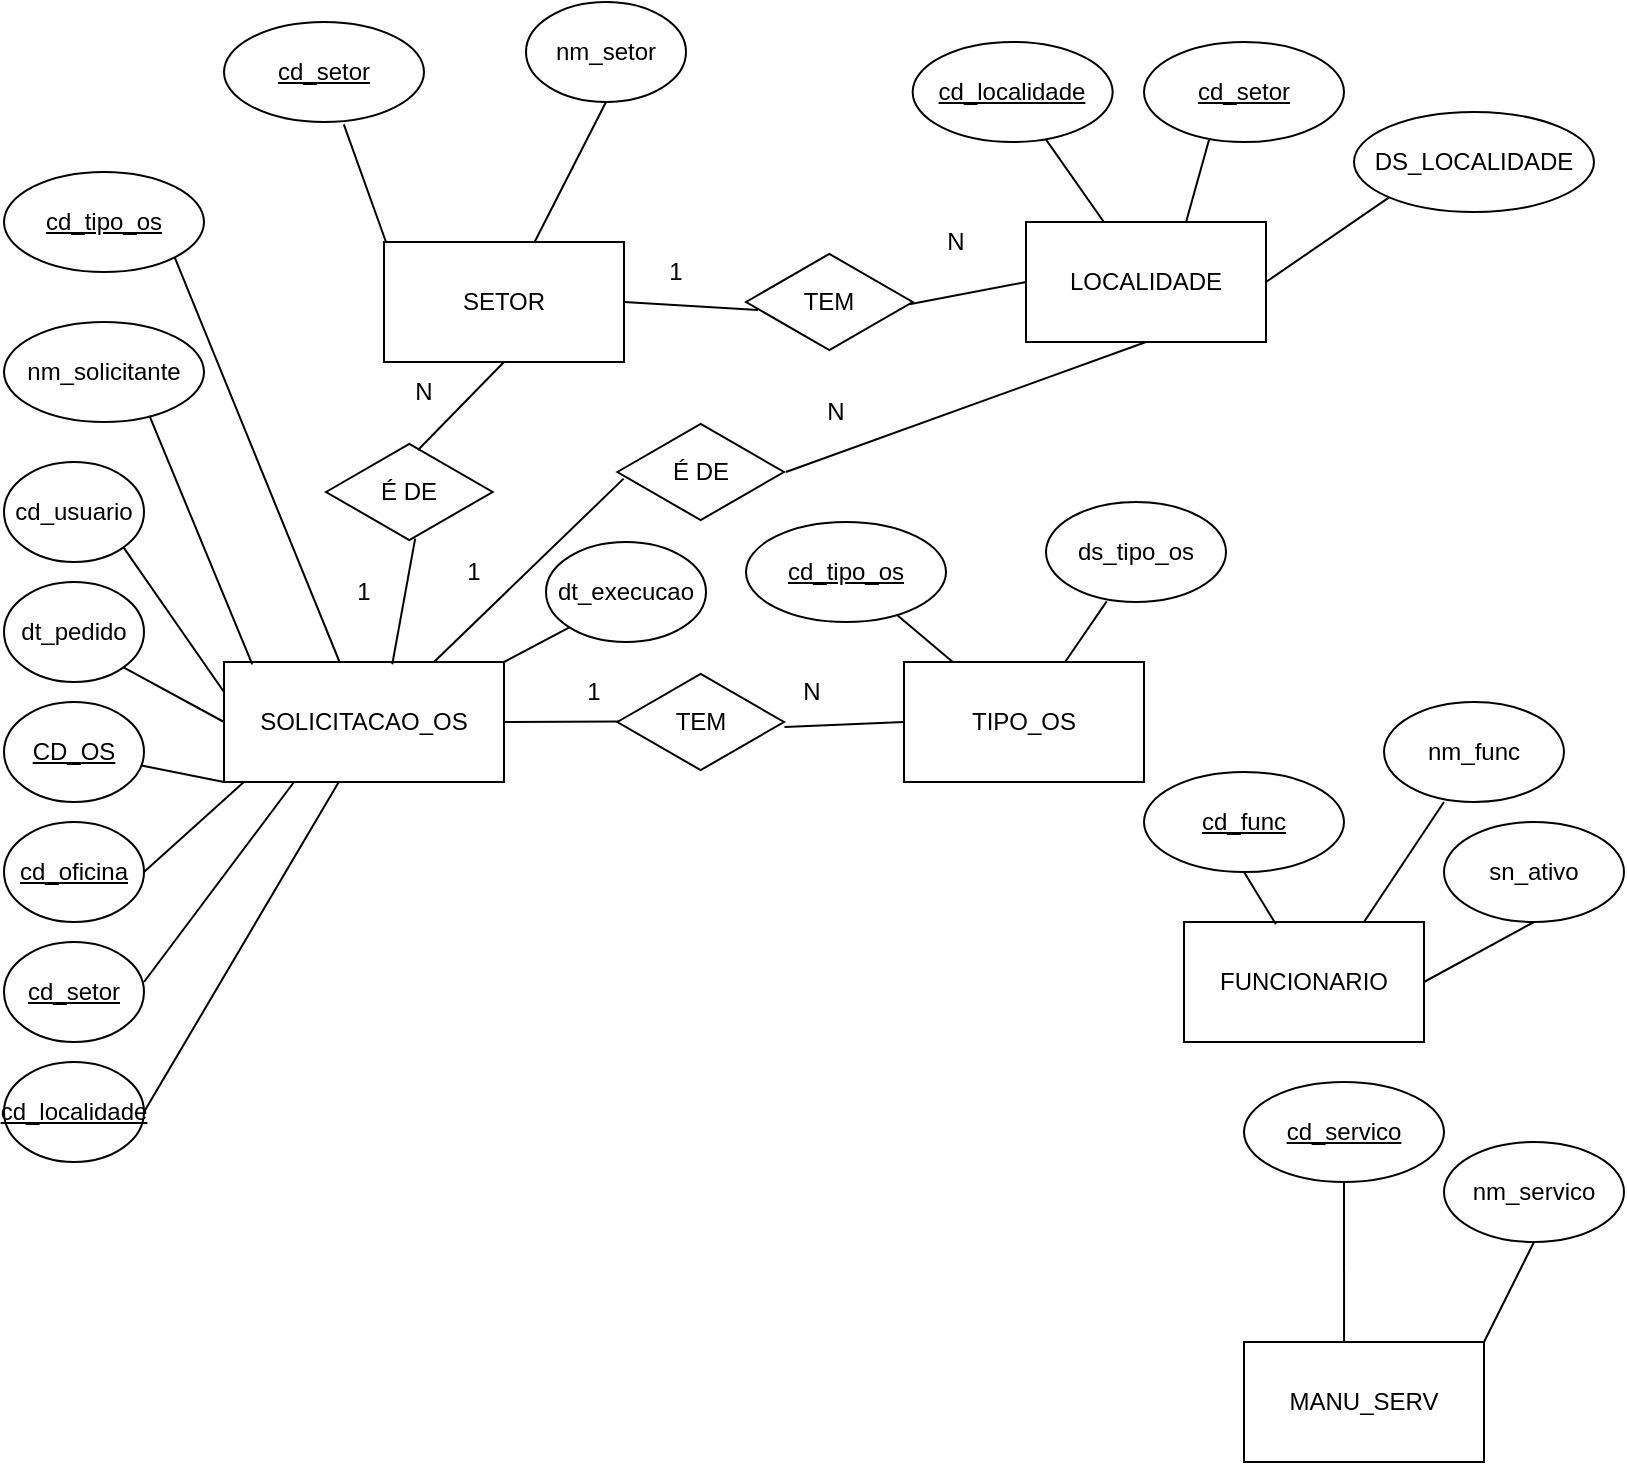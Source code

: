 <mxfile version="20.8.20" type="github">
  <diagram name="Página-1" id="6980AKdjeQCheHW8_v9r">
    <mxGraphModel dx="1134" dy="1046" grid="1" gridSize="10" guides="1" tooltips="1" connect="1" arrows="1" fold="1" page="1" pageScale="1" pageWidth="827" pageHeight="1169" math="0" shadow="0">
      <root>
        <mxCell id="0" />
        <mxCell id="1" parent="0" />
        <mxCell id="mYhpT6WNRmOxAPuIhqAg-1" value="&lt;font style=&quot;vertical-align: inherit;&quot;&gt;&lt;font style=&quot;vertical-align: inherit;&quot;&gt;SOLICITACAO_OS&lt;/font&gt;&lt;/font&gt;" style="rounded=0;whiteSpace=wrap;html=1;" vertex="1" parent="1">
          <mxGeometry x="119" y="360" width="140" height="60" as="geometry" />
        </mxCell>
        <mxCell id="mYhpT6WNRmOxAPuIhqAg-3" value="TIPO_OS" style="rounded=0;whiteSpace=wrap;html=1;" vertex="1" parent="1">
          <mxGeometry x="459" y="360" width="120" height="60" as="geometry" />
        </mxCell>
        <mxCell id="mYhpT6WNRmOxAPuIhqAg-4" value="MANU_SERV" style="rounded=0;whiteSpace=wrap;html=1;" vertex="1" parent="1">
          <mxGeometry x="629" y="700" width="120" height="60" as="geometry" />
        </mxCell>
        <mxCell id="mYhpT6WNRmOxAPuIhqAg-5" value="&lt;u&gt;CD_OS&lt;/u&gt;" style="ellipse;whiteSpace=wrap;html=1;" vertex="1" parent="1">
          <mxGeometry x="9" y="380" width="70" height="50" as="geometry" />
        </mxCell>
        <mxCell id="mYhpT6WNRmOxAPuIhqAg-6" value="" style="endArrow=none;html=1;rounded=0;exitX=0;exitY=1;exitDx=0;exitDy=0;" edge="1" parent="1" source="mYhpT6WNRmOxAPuIhqAg-1" target="mYhpT6WNRmOxAPuIhqAg-5">
          <mxGeometry width="50" height="50" relative="1" as="geometry">
            <mxPoint x="379" y="440" as="sourcePoint" />
            <mxPoint x="429" y="390" as="targetPoint" />
          </mxGeometry>
        </mxCell>
        <mxCell id="mYhpT6WNRmOxAPuIhqAg-7" value="dt_pedido" style="ellipse;whiteSpace=wrap;html=1;" vertex="1" parent="1">
          <mxGeometry x="9" y="320" width="70" height="50" as="geometry" />
        </mxCell>
        <mxCell id="mYhpT6WNRmOxAPuIhqAg-8" value="cd_usuario" style="ellipse;whiteSpace=wrap;html=1;direction=south;" vertex="1" parent="1">
          <mxGeometry x="9" y="260" width="70" height="50" as="geometry" />
        </mxCell>
        <mxCell id="mYhpT6WNRmOxAPuIhqAg-9" value="nm_solicitante" style="ellipse;whiteSpace=wrap;html=1;" vertex="1" parent="1">
          <mxGeometry x="9" y="190" width="100" height="50" as="geometry" />
        </mxCell>
        <mxCell id="mYhpT6WNRmOxAPuIhqAg-10" value="" style="endArrow=none;html=1;rounded=0;entryX=1;entryY=1;entryDx=0;entryDy=0;exitX=0;exitY=0.5;exitDx=0;exitDy=0;" edge="1" parent="1" source="mYhpT6WNRmOxAPuIhqAg-1" target="mYhpT6WNRmOxAPuIhqAg-7">
          <mxGeometry width="50" height="50" relative="1" as="geometry">
            <mxPoint x="139" y="580" as="sourcePoint" />
            <mxPoint x="189" y="530" as="targetPoint" />
          </mxGeometry>
        </mxCell>
        <mxCell id="mYhpT6WNRmOxAPuIhqAg-11" value="" style="endArrow=none;html=1;rounded=0;entryX=1;entryY=0;entryDx=0;entryDy=0;exitX=0;exitY=0.25;exitDx=0;exitDy=0;" edge="1" parent="1" source="mYhpT6WNRmOxAPuIhqAg-1" target="mYhpT6WNRmOxAPuIhqAg-8">
          <mxGeometry width="50" height="50" relative="1" as="geometry">
            <mxPoint x="139" y="580" as="sourcePoint" />
            <mxPoint x="189" y="530" as="targetPoint" />
          </mxGeometry>
        </mxCell>
        <mxCell id="mYhpT6WNRmOxAPuIhqAg-12" value="" style="endArrow=none;html=1;rounded=0;entryX=0.727;entryY=0.937;entryDx=0;entryDy=0;exitX=0.101;exitY=0.019;exitDx=0;exitDy=0;exitPerimeter=0;entryPerimeter=0;" edge="1" parent="1" source="mYhpT6WNRmOxAPuIhqAg-1" target="mYhpT6WNRmOxAPuIhqAg-9">
          <mxGeometry width="50" height="50" relative="1" as="geometry">
            <mxPoint x="169" y="360" as="sourcePoint" />
            <mxPoint x="189" y="530" as="targetPoint" />
          </mxGeometry>
        </mxCell>
        <mxCell id="mYhpT6WNRmOxAPuIhqAg-13" value="&lt;u&gt;cd_tipo_os&lt;/u&gt;" style="ellipse;whiteSpace=wrap;html=1;" vertex="1" parent="1">
          <mxGeometry x="9" y="115" width="100" height="50" as="geometry" />
        </mxCell>
        <mxCell id="mYhpT6WNRmOxAPuIhqAg-14" value="" style="endArrow=none;html=1;rounded=0;entryX=1;entryY=1;entryDx=0;entryDy=0;" edge="1" parent="1" source="mYhpT6WNRmOxAPuIhqAg-1" target="mYhpT6WNRmOxAPuIhqAg-13">
          <mxGeometry width="50" height="50" relative="1" as="geometry">
            <mxPoint x="139" y="580" as="sourcePoint" />
            <mxPoint x="189" y="530" as="targetPoint" />
          </mxGeometry>
        </mxCell>
        <mxCell id="mYhpT6WNRmOxAPuIhqAg-15" value="dt_execucao" style="ellipse;whiteSpace=wrap;html=1;" vertex="1" parent="1">
          <mxGeometry x="280" y="300" width="80" height="50" as="geometry" />
        </mxCell>
        <mxCell id="mYhpT6WNRmOxAPuIhqAg-16" value="" style="endArrow=none;html=1;rounded=0;entryX=0;entryY=1;entryDx=0;entryDy=0;exitX=1;exitY=0;exitDx=0;exitDy=0;" edge="1" parent="1" source="mYhpT6WNRmOxAPuIhqAg-1" target="mYhpT6WNRmOxAPuIhqAg-15">
          <mxGeometry width="50" height="50" relative="1" as="geometry">
            <mxPoint x="139" y="580" as="sourcePoint" />
            <mxPoint x="189" y="530" as="targetPoint" />
          </mxGeometry>
        </mxCell>
        <mxCell id="mYhpT6WNRmOxAPuIhqAg-18" value="&lt;u&gt;cd_oficina&lt;/u&gt;" style="ellipse;whiteSpace=wrap;html=1;" vertex="1" parent="1">
          <mxGeometry x="9" y="440" width="70" height="50" as="geometry" />
        </mxCell>
        <mxCell id="mYhpT6WNRmOxAPuIhqAg-19" value="" style="endArrow=none;html=1;rounded=0;entryX=0.071;entryY=1;entryDx=0;entryDy=0;entryPerimeter=0;exitX=1;exitY=0.5;exitDx=0;exitDy=0;" edge="1" parent="1" source="mYhpT6WNRmOxAPuIhqAg-18" target="mYhpT6WNRmOxAPuIhqAg-1">
          <mxGeometry width="50" height="50" relative="1" as="geometry">
            <mxPoint x="139" y="580" as="sourcePoint" />
            <mxPoint x="189" y="530" as="targetPoint" />
          </mxGeometry>
        </mxCell>
        <mxCell id="mYhpT6WNRmOxAPuIhqAg-20" value="&lt;u&gt;cd_setor&lt;/u&gt;" style="ellipse;whiteSpace=wrap;html=1;" vertex="1" parent="1">
          <mxGeometry x="9" y="500" width="70" height="50" as="geometry" />
        </mxCell>
        <mxCell id="mYhpT6WNRmOxAPuIhqAg-21" value="" style="endArrow=none;html=1;rounded=0;entryX=0.25;entryY=1;entryDx=0;entryDy=0;exitX=1;exitY=0.4;exitDx=0;exitDy=0;exitPerimeter=0;" edge="1" parent="1" source="mYhpT6WNRmOxAPuIhqAg-20" target="mYhpT6WNRmOxAPuIhqAg-1">
          <mxGeometry width="50" height="50" relative="1" as="geometry">
            <mxPoint x="139" y="580" as="sourcePoint" />
            <mxPoint x="169" y="440" as="targetPoint" />
          </mxGeometry>
        </mxCell>
        <mxCell id="mYhpT6WNRmOxAPuIhqAg-22" value="&lt;u&gt;cd_localidade&lt;/u&gt;" style="ellipse;whiteSpace=wrap;html=1;" vertex="1" parent="1">
          <mxGeometry x="9" y="560" width="70" height="50" as="geometry" />
        </mxCell>
        <mxCell id="mYhpT6WNRmOxAPuIhqAg-23" value="" style="endArrow=none;html=1;rounded=0;entryX=0.411;entryY=0.995;entryDx=0;entryDy=0;entryPerimeter=0;exitX=1;exitY=0.5;exitDx=0;exitDy=0;" edge="1" parent="1" source="mYhpT6WNRmOxAPuIhqAg-22" target="mYhpT6WNRmOxAPuIhqAg-1">
          <mxGeometry width="50" height="50" relative="1" as="geometry">
            <mxPoint x="139" y="580" as="sourcePoint" />
            <mxPoint x="189" y="530" as="targetPoint" />
          </mxGeometry>
        </mxCell>
        <mxCell id="mYhpT6WNRmOxAPuIhqAg-24" value="&lt;u&gt;cd_tipo_os&lt;/u&gt;" style="ellipse;whiteSpace=wrap;html=1;" vertex="1" parent="1">
          <mxGeometry x="380" y="290" width="100" height="50" as="geometry" />
        </mxCell>
        <mxCell id="mYhpT6WNRmOxAPuIhqAg-25" value="" style="endArrow=none;html=1;rounded=0;" edge="1" parent="1" source="mYhpT6WNRmOxAPuIhqAg-3" target="mYhpT6WNRmOxAPuIhqAg-24">
          <mxGeometry width="50" height="50" relative="1" as="geometry">
            <mxPoint x="139" y="580" as="sourcePoint" />
            <mxPoint x="189" y="530" as="targetPoint" />
          </mxGeometry>
        </mxCell>
        <mxCell id="mYhpT6WNRmOxAPuIhqAg-26" value="TEM" style="html=1;whiteSpace=wrap;aspect=fixed;shape=isoRectangle;" vertex="1" parent="1">
          <mxGeometry x="315.67" y="365" width="83.33" height="50" as="geometry" />
        </mxCell>
        <mxCell id="mYhpT6WNRmOxAPuIhqAg-27" value="" style="endArrow=none;html=1;rounded=0;entryX=1;entryY=0.5;entryDx=0;entryDy=0;exitX=0.009;exitY=0.494;exitDx=0;exitDy=0;exitPerimeter=0;" edge="1" parent="1" source="mYhpT6WNRmOxAPuIhqAg-26" target="mYhpT6WNRmOxAPuIhqAg-1">
          <mxGeometry width="50" height="50" relative="1" as="geometry">
            <mxPoint x="329" y="385" as="sourcePoint" />
            <mxPoint x="189" y="530" as="targetPoint" />
          </mxGeometry>
        </mxCell>
        <mxCell id="mYhpT6WNRmOxAPuIhqAg-28" value="" style="endArrow=none;html=1;rounded=0;entryX=1.003;entryY=0.551;entryDx=0;entryDy=0;entryPerimeter=0;exitX=0;exitY=0.5;exitDx=0;exitDy=0;" edge="1" parent="1" source="mYhpT6WNRmOxAPuIhqAg-3" target="mYhpT6WNRmOxAPuIhqAg-26">
          <mxGeometry width="50" height="50" relative="1" as="geometry">
            <mxPoint x="139" y="580" as="sourcePoint" />
            <mxPoint x="189" y="530" as="targetPoint" />
          </mxGeometry>
        </mxCell>
        <mxCell id="mYhpT6WNRmOxAPuIhqAg-29" value="1" style="text;html=1;strokeColor=none;fillColor=none;align=center;verticalAlign=middle;whiteSpace=wrap;rounded=0;" vertex="1" parent="1">
          <mxGeometry x="289" y="360" width="30" height="30" as="geometry" />
        </mxCell>
        <mxCell id="mYhpT6WNRmOxAPuIhqAg-30" value="N" style="text;html=1;strokeColor=none;fillColor=none;align=center;verticalAlign=middle;whiteSpace=wrap;rounded=0;" vertex="1" parent="1">
          <mxGeometry x="398" y="360" width="30" height="30" as="geometry" />
        </mxCell>
        <mxCell id="mYhpT6WNRmOxAPuIhqAg-33" value="ds_tipo_os" style="ellipse;whiteSpace=wrap;html=1;" vertex="1" parent="1">
          <mxGeometry x="530" y="280" width="90" height="50" as="geometry" />
        </mxCell>
        <mxCell id="mYhpT6WNRmOxAPuIhqAg-34" value="" style="endArrow=none;html=1;rounded=0;entryX=0.337;entryY=0.994;entryDx=0;entryDy=0;entryPerimeter=0;" edge="1" parent="1" source="mYhpT6WNRmOxAPuIhqAg-3" target="mYhpT6WNRmOxAPuIhqAg-33">
          <mxGeometry width="50" height="50" relative="1" as="geometry">
            <mxPoint x="139" y="580" as="sourcePoint" />
            <mxPoint x="189" y="530" as="targetPoint" />
          </mxGeometry>
        </mxCell>
        <mxCell id="mYhpT6WNRmOxAPuIhqAg-35" value="FUNCIONARIO" style="rounded=0;whiteSpace=wrap;html=1;" vertex="1" parent="1">
          <mxGeometry x="599" y="490" width="120" height="60" as="geometry" />
        </mxCell>
        <mxCell id="mYhpT6WNRmOxAPuIhqAg-37" value="&lt;u&gt;cd_func&lt;/u&gt;" style="ellipse;whiteSpace=wrap;html=1;" vertex="1" parent="1">
          <mxGeometry x="579" y="415" width="100" height="50" as="geometry" />
        </mxCell>
        <mxCell id="mYhpT6WNRmOxAPuIhqAg-38" value="" style="endArrow=none;html=1;rounded=0;entryX=0.5;entryY=1;entryDx=0;entryDy=0;exitX=0.383;exitY=0.019;exitDx=0;exitDy=0;exitPerimeter=0;" edge="1" parent="1" source="mYhpT6WNRmOxAPuIhqAg-35" target="mYhpT6WNRmOxAPuIhqAg-37">
          <mxGeometry width="50" height="50" relative="1" as="geometry">
            <mxPoint x="329" y="580" as="sourcePoint" />
            <mxPoint x="379" y="530" as="targetPoint" />
          </mxGeometry>
        </mxCell>
        <mxCell id="mYhpT6WNRmOxAPuIhqAg-39" value="nm_func" style="ellipse;whiteSpace=wrap;html=1;" vertex="1" parent="1">
          <mxGeometry x="699" y="380" width="90" height="50" as="geometry" />
        </mxCell>
        <mxCell id="mYhpT6WNRmOxAPuIhqAg-40" value="" style="endArrow=none;html=1;rounded=0;entryX=0.333;entryY=1;entryDx=0;entryDy=0;entryPerimeter=0;exitX=0.75;exitY=0;exitDx=0;exitDy=0;" edge="1" parent="1" source="mYhpT6WNRmOxAPuIhqAg-35" target="mYhpT6WNRmOxAPuIhqAg-39">
          <mxGeometry width="50" height="50" relative="1" as="geometry">
            <mxPoint x="329" y="580" as="sourcePoint" />
            <mxPoint x="379" y="530" as="targetPoint" />
          </mxGeometry>
        </mxCell>
        <mxCell id="mYhpT6WNRmOxAPuIhqAg-41" value="sn_ativo" style="ellipse;whiteSpace=wrap;html=1;" vertex="1" parent="1">
          <mxGeometry x="729" y="440" width="90" height="50" as="geometry" />
        </mxCell>
        <mxCell id="mYhpT6WNRmOxAPuIhqAg-42" value="" style="endArrow=none;html=1;rounded=0;entryX=0.5;entryY=1;entryDx=0;entryDy=0;exitX=1;exitY=0.5;exitDx=0;exitDy=0;" edge="1" parent="1" source="mYhpT6WNRmOxAPuIhqAg-35" target="mYhpT6WNRmOxAPuIhqAg-41">
          <mxGeometry width="50" height="50" relative="1" as="geometry">
            <mxPoint x="329" y="580" as="sourcePoint" />
            <mxPoint x="379" y="530" as="targetPoint" />
          </mxGeometry>
        </mxCell>
        <mxCell id="mYhpT6WNRmOxAPuIhqAg-43" value="SETOR" style="rounded=0;whiteSpace=wrap;html=1;" vertex="1" parent="1">
          <mxGeometry x="199" y="150" width="120" height="60" as="geometry" />
        </mxCell>
        <mxCell id="mYhpT6WNRmOxAPuIhqAg-44" value="LOCALIDADE" style="rounded=0;whiteSpace=wrap;html=1;" vertex="1" parent="1">
          <mxGeometry x="520" y="140" width="120" height="60" as="geometry" />
        </mxCell>
        <mxCell id="mYhpT6WNRmOxAPuIhqAg-45" value="&lt;u&gt;cd_servico&lt;/u&gt;" style="ellipse;whiteSpace=wrap;html=1;" vertex="1" parent="1">
          <mxGeometry x="629" y="570" width="100" height="50" as="geometry" />
        </mxCell>
        <mxCell id="mYhpT6WNRmOxAPuIhqAg-46" value="nm_servico" style="ellipse;whiteSpace=wrap;html=1;" vertex="1" parent="1">
          <mxGeometry x="729" y="600" width="90" height="50" as="geometry" />
        </mxCell>
        <mxCell id="mYhpT6WNRmOxAPuIhqAg-47" value="" style="endArrow=none;html=1;rounded=0;entryX=0.5;entryY=1;entryDx=0;entryDy=0;exitX=0.417;exitY=0;exitDx=0;exitDy=0;exitPerimeter=0;" edge="1" parent="1" source="mYhpT6WNRmOxAPuIhqAg-4" target="mYhpT6WNRmOxAPuIhqAg-45">
          <mxGeometry width="50" height="50" relative="1" as="geometry">
            <mxPoint x="329" y="580" as="sourcePoint" />
            <mxPoint x="379" y="530" as="targetPoint" />
          </mxGeometry>
        </mxCell>
        <mxCell id="mYhpT6WNRmOxAPuIhqAg-48" value="" style="endArrow=none;html=1;rounded=0;entryX=0.5;entryY=1;entryDx=0;entryDy=0;exitX=1;exitY=0;exitDx=0;exitDy=0;" edge="1" parent="1" source="mYhpT6WNRmOxAPuIhqAg-4" target="mYhpT6WNRmOxAPuIhqAg-46">
          <mxGeometry width="50" height="50" relative="1" as="geometry">
            <mxPoint x="329" y="580" as="sourcePoint" />
            <mxPoint x="379" y="530" as="targetPoint" />
          </mxGeometry>
        </mxCell>
        <mxCell id="mYhpT6WNRmOxAPuIhqAg-49" value="&lt;u&gt;cd_setor&lt;/u&gt;" style="ellipse;whiteSpace=wrap;html=1;" vertex="1" parent="1">
          <mxGeometry x="119" y="40" width="100" height="50" as="geometry" />
        </mxCell>
        <mxCell id="mYhpT6WNRmOxAPuIhqAg-50" value="" style="endArrow=none;html=1;rounded=0;entryX=0.599;entryY=1.023;entryDx=0;entryDy=0;entryPerimeter=0;" edge="1" parent="1" target="mYhpT6WNRmOxAPuIhqAg-49">
          <mxGeometry width="50" height="50" relative="1" as="geometry">
            <mxPoint x="200" y="150" as="sourcePoint" />
            <mxPoint x="380" y="490" as="targetPoint" />
          </mxGeometry>
        </mxCell>
        <mxCell id="mYhpT6WNRmOxAPuIhqAg-51" value="&lt;u&gt;cd_localidade&lt;/u&gt;" style="ellipse;whiteSpace=wrap;html=1;" vertex="1" parent="1">
          <mxGeometry x="463.33" y="50" width="100" height="50" as="geometry" />
        </mxCell>
        <mxCell id="mYhpT6WNRmOxAPuIhqAg-52" value="" style="endArrow=none;html=1;rounded=0;" edge="1" parent="1" source="mYhpT6WNRmOxAPuIhqAg-44" target="mYhpT6WNRmOxAPuIhqAg-51">
          <mxGeometry width="50" height="50" relative="1" as="geometry">
            <mxPoint x="330" y="540" as="sourcePoint" />
            <mxPoint x="380" y="490" as="targetPoint" />
          </mxGeometry>
        </mxCell>
        <mxCell id="mYhpT6WNRmOxAPuIhqAg-53" value="nm_setor" style="ellipse;whiteSpace=wrap;html=1;" vertex="1" parent="1">
          <mxGeometry x="270" y="30" width="80" height="50" as="geometry" />
        </mxCell>
        <mxCell id="mYhpT6WNRmOxAPuIhqAg-54" value="" style="endArrow=none;html=1;rounded=0;entryX=0.5;entryY=1;entryDx=0;entryDy=0;" edge="1" parent="1" source="mYhpT6WNRmOxAPuIhqAg-43" target="mYhpT6WNRmOxAPuIhqAg-53">
          <mxGeometry width="50" height="50" relative="1" as="geometry">
            <mxPoint x="330" y="540" as="sourcePoint" />
            <mxPoint x="380" y="490" as="targetPoint" />
          </mxGeometry>
        </mxCell>
        <mxCell id="mYhpT6WNRmOxAPuIhqAg-55" value="É DE" style="html=1;whiteSpace=wrap;aspect=fixed;shape=isoRectangle;" vertex="1" parent="1">
          <mxGeometry x="170.0" y="250" width="83.33" height="50" as="geometry" />
        </mxCell>
        <mxCell id="mYhpT6WNRmOxAPuIhqAg-56" value="É DE" style="html=1;whiteSpace=wrap;aspect=fixed;shape=isoRectangle;" vertex="1" parent="1">
          <mxGeometry x="315.67" y="240" width="83.33" height="50" as="geometry" />
        </mxCell>
        <mxCell id="mYhpT6WNRmOxAPuIhqAg-57" value="" style="endArrow=none;html=1;rounded=0;entryX=0.535;entryY=0.966;entryDx=0;entryDy=0;entryPerimeter=0;exitX=0.601;exitY=0.019;exitDx=0;exitDy=0;exitPerimeter=0;" edge="1" parent="1" source="mYhpT6WNRmOxAPuIhqAg-1" target="mYhpT6WNRmOxAPuIhqAg-55">
          <mxGeometry width="50" height="50" relative="1" as="geometry">
            <mxPoint x="330" y="540" as="sourcePoint" />
            <mxPoint x="380" y="490" as="targetPoint" />
          </mxGeometry>
        </mxCell>
        <mxCell id="mYhpT6WNRmOxAPuIhqAg-58" value="" style="endArrow=none;html=1;rounded=0;entryX=0.038;entryY=0.566;entryDx=0;entryDy=0;entryPerimeter=0;exitX=0.75;exitY=0;exitDx=0;exitDy=0;" edge="1" parent="1" source="mYhpT6WNRmOxAPuIhqAg-1" target="mYhpT6WNRmOxAPuIhqAg-56">
          <mxGeometry width="50" height="50" relative="1" as="geometry">
            <mxPoint x="330" y="540" as="sourcePoint" />
            <mxPoint x="380" y="490" as="targetPoint" />
          </mxGeometry>
        </mxCell>
        <mxCell id="mYhpT6WNRmOxAPuIhqAg-59" value="" style="endArrow=none;html=1;rounded=0;entryX=0.5;entryY=1;entryDx=0;entryDy=0;exitX=0.552;exitY=0.08;exitDx=0;exitDy=0;exitPerimeter=0;" edge="1" parent="1" source="mYhpT6WNRmOxAPuIhqAg-55" target="mYhpT6WNRmOxAPuIhqAg-43">
          <mxGeometry width="50" height="50" relative="1" as="geometry">
            <mxPoint x="330" y="540" as="sourcePoint" />
            <mxPoint x="380" y="490" as="targetPoint" />
          </mxGeometry>
        </mxCell>
        <mxCell id="mYhpT6WNRmOxAPuIhqAg-60" value="" style="endArrow=none;html=1;rounded=0;entryX=0.5;entryY=1;entryDx=0;entryDy=0;" edge="1" parent="1" target="mYhpT6WNRmOxAPuIhqAg-44">
          <mxGeometry width="50" height="50" relative="1" as="geometry">
            <mxPoint x="400" y="265" as="sourcePoint" />
            <mxPoint x="380" y="490" as="targetPoint" />
          </mxGeometry>
        </mxCell>
        <mxCell id="mYhpT6WNRmOxAPuIhqAg-61" value="1" style="text;html=1;strokeColor=none;fillColor=none;align=center;verticalAlign=middle;whiteSpace=wrap;rounded=0;" vertex="1" parent="1">
          <mxGeometry x="174" y="310" width="30" height="30" as="geometry" />
        </mxCell>
        <mxCell id="mYhpT6WNRmOxAPuIhqAg-63" value="1" style="text;html=1;strokeColor=none;fillColor=none;align=center;verticalAlign=middle;whiteSpace=wrap;rounded=0;" vertex="1" parent="1">
          <mxGeometry x="229" y="300" width="30" height="30" as="geometry" />
        </mxCell>
        <mxCell id="mYhpT6WNRmOxAPuIhqAg-64" value="N" style="text;html=1;strokeColor=none;fillColor=none;align=center;verticalAlign=middle;whiteSpace=wrap;rounded=0;" vertex="1" parent="1">
          <mxGeometry x="410" y="220" width="30" height="30" as="geometry" />
        </mxCell>
        <mxCell id="mYhpT6WNRmOxAPuIhqAg-65" value="N" style="text;html=1;strokeColor=none;fillColor=none;align=center;verticalAlign=middle;whiteSpace=wrap;rounded=0;" vertex="1" parent="1">
          <mxGeometry x="204" y="210" width="30" height="30" as="geometry" />
        </mxCell>
        <mxCell id="mYhpT6WNRmOxAPuIhqAg-66" value="TEM" style="html=1;whiteSpace=wrap;aspect=fixed;shape=isoRectangle;" vertex="1" parent="1">
          <mxGeometry x="380.0" y="155" width="83.33" height="50" as="geometry" />
        </mxCell>
        <mxCell id="mYhpT6WNRmOxAPuIhqAg-67" value="" style="endArrow=none;html=1;rounded=0;entryX=0.072;entryY=0.58;entryDx=0;entryDy=0;entryPerimeter=0;exitX=1;exitY=0.5;exitDx=0;exitDy=0;" edge="1" parent="1" source="mYhpT6WNRmOxAPuIhqAg-43" target="mYhpT6WNRmOxAPuIhqAg-66">
          <mxGeometry width="50" height="50" relative="1" as="geometry">
            <mxPoint x="330" y="540" as="sourcePoint" />
            <mxPoint x="380" y="490" as="targetPoint" />
          </mxGeometry>
        </mxCell>
        <mxCell id="mYhpT6WNRmOxAPuIhqAg-68" value="" style="endArrow=none;html=1;rounded=0;entryX=0.981;entryY=0.523;entryDx=0;entryDy=0;entryPerimeter=0;exitX=0;exitY=0.5;exitDx=0;exitDy=0;" edge="1" parent="1" source="mYhpT6WNRmOxAPuIhqAg-44" target="mYhpT6WNRmOxAPuIhqAg-66">
          <mxGeometry width="50" height="50" relative="1" as="geometry">
            <mxPoint x="330" y="540" as="sourcePoint" />
            <mxPoint x="380" y="490" as="targetPoint" />
          </mxGeometry>
        </mxCell>
        <mxCell id="mYhpT6WNRmOxAPuIhqAg-69" value="1" style="text;html=1;strokeColor=none;fillColor=none;align=center;verticalAlign=middle;whiteSpace=wrap;rounded=0;" vertex="1" parent="1">
          <mxGeometry x="330" y="150" width="30" height="30" as="geometry" />
        </mxCell>
        <mxCell id="mYhpT6WNRmOxAPuIhqAg-70" value="N" style="text;html=1;strokeColor=none;fillColor=none;align=center;verticalAlign=middle;whiteSpace=wrap;rounded=0;" vertex="1" parent="1">
          <mxGeometry x="470" y="135" width="30" height="30" as="geometry" />
        </mxCell>
        <mxCell id="mYhpT6WNRmOxAPuIhqAg-71" value="&lt;u&gt;cd_setor&lt;/u&gt;" style="ellipse;whiteSpace=wrap;html=1;" vertex="1" parent="1">
          <mxGeometry x="579" y="50" width="100" height="50" as="geometry" />
        </mxCell>
        <mxCell id="mYhpT6WNRmOxAPuIhqAg-72" value="" style="endArrow=none;html=1;rounded=0;entryX=0.327;entryY=0.966;entryDx=0;entryDy=0;entryPerimeter=0;exitX=0.667;exitY=0;exitDx=0;exitDy=0;exitPerimeter=0;" edge="1" parent="1" source="mYhpT6WNRmOxAPuIhqAg-44" target="mYhpT6WNRmOxAPuIhqAg-71">
          <mxGeometry width="50" height="50" relative="1" as="geometry">
            <mxPoint x="330" y="540" as="sourcePoint" />
            <mxPoint x="380" y="490" as="targetPoint" />
          </mxGeometry>
        </mxCell>
        <mxCell id="mYhpT6WNRmOxAPuIhqAg-73" value="DS_LOCALIDADE" style="ellipse;whiteSpace=wrap;html=1;" vertex="1" parent="1">
          <mxGeometry x="684" y="85" width="120" height="50" as="geometry" />
        </mxCell>
        <mxCell id="mYhpT6WNRmOxAPuIhqAg-74" value="" style="endArrow=none;html=1;rounded=0;entryX=0;entryY=1;entryDx=0;entryDy=0;exitX=1;exitY=0.5;exitDx=0;exitDy=0;" edge="1" parent="1" source="mYhpT6WNRmOxAPuIhqAg-44" target="mYhpT6WNRmOxAPuIhqAg-73">
          <mxGeometry width="50" height="50" relative="1" as="geometry">
            <mxPoint x="330" y="540" as="sourcePoint" />
            <mxPoint x="380" y="490" as="targetPoint" />
          </mxGeometry>
        </mxCell>
      </root>
    </mxGraphModel>
  </diagram>
</mxfile>

